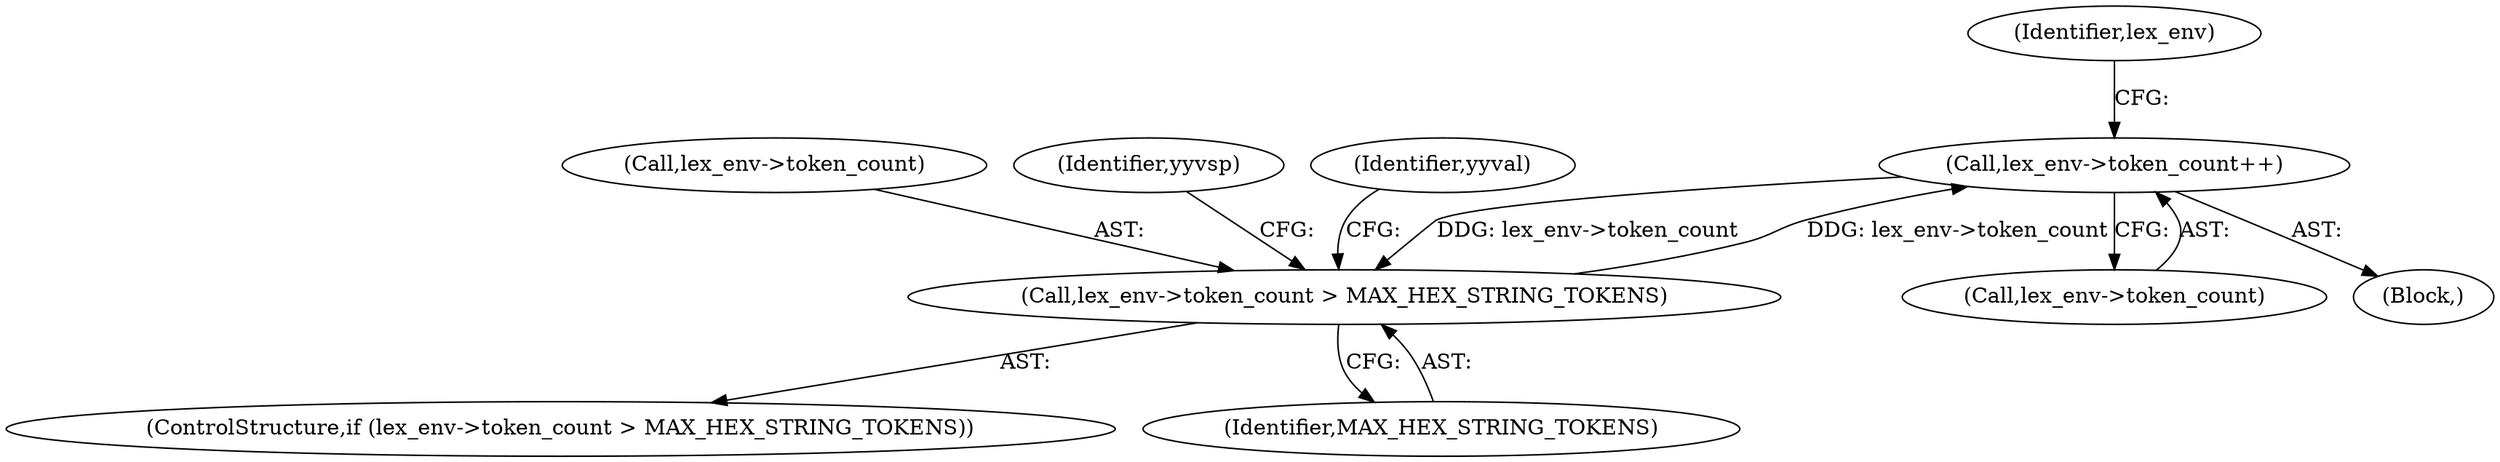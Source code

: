 digraph "0_yara_10e8bd3071677dd1fa76beeef4bc2fc427cea5e7_0@pointer" {
"1000821" [label="(Call,lex_env->token_count++)"];
"1000826" [label="(Call,lex_env->token_count > MAX_HEX_STRING_TOKENS)"];
"1000821" [label="(Call,lex_env->token_count++)"];
"1000822" [label="(Call,lex_env->token_count)"];
"1000827" [label="(Call,lex_env->token_count)"];
"1000820" [label="(Block,)"];
"1000828" [label="(Identifier,lex_env)"];
"1000825" [label="(ControlStructure,if (lex_env->token_count > MAX_HEX_STRING_TOKENS))"];
"1000826" [label="(Call,lex_env->token_count > MAX_HEX_STRING_TOKENS)"];
"1000830" [label="(Identifier,MAX_HEX_STRING_TOKENS)"];
"1000821" [label="(Call,lex_env->token_count++)"];
"1000835" [label="(Identifier,yyvsp)"];
"1000845" [label="(Identifier,yyval)"];
"1000821" -> "1000820"  [label="AST: "];
"1000821" -> "1000822"  [label="CFG: "];
"1000822" -> "1000821"  [label="AST: "];
"1000828" -> "1000821"  [label="CFG: "];
"1000826" -> "1000821"  [label="DDG: lex_env->token_count"];
"1000821" -> "1000826"  [label="DDG: lex_env->token_count"];
"1000826" -> "1000825"  [label="AST: "];
"1000826" -> "1000830"  [label="CFG: "];
"1000827" -> "1000826"  [label="AST: "];
"1000830" -> "1000826"  [label="AST: "];
"1000835" -> "1000826"  [label="CFG: "];
"1000845" -> "1000826"  [label="CFG: "];
}
